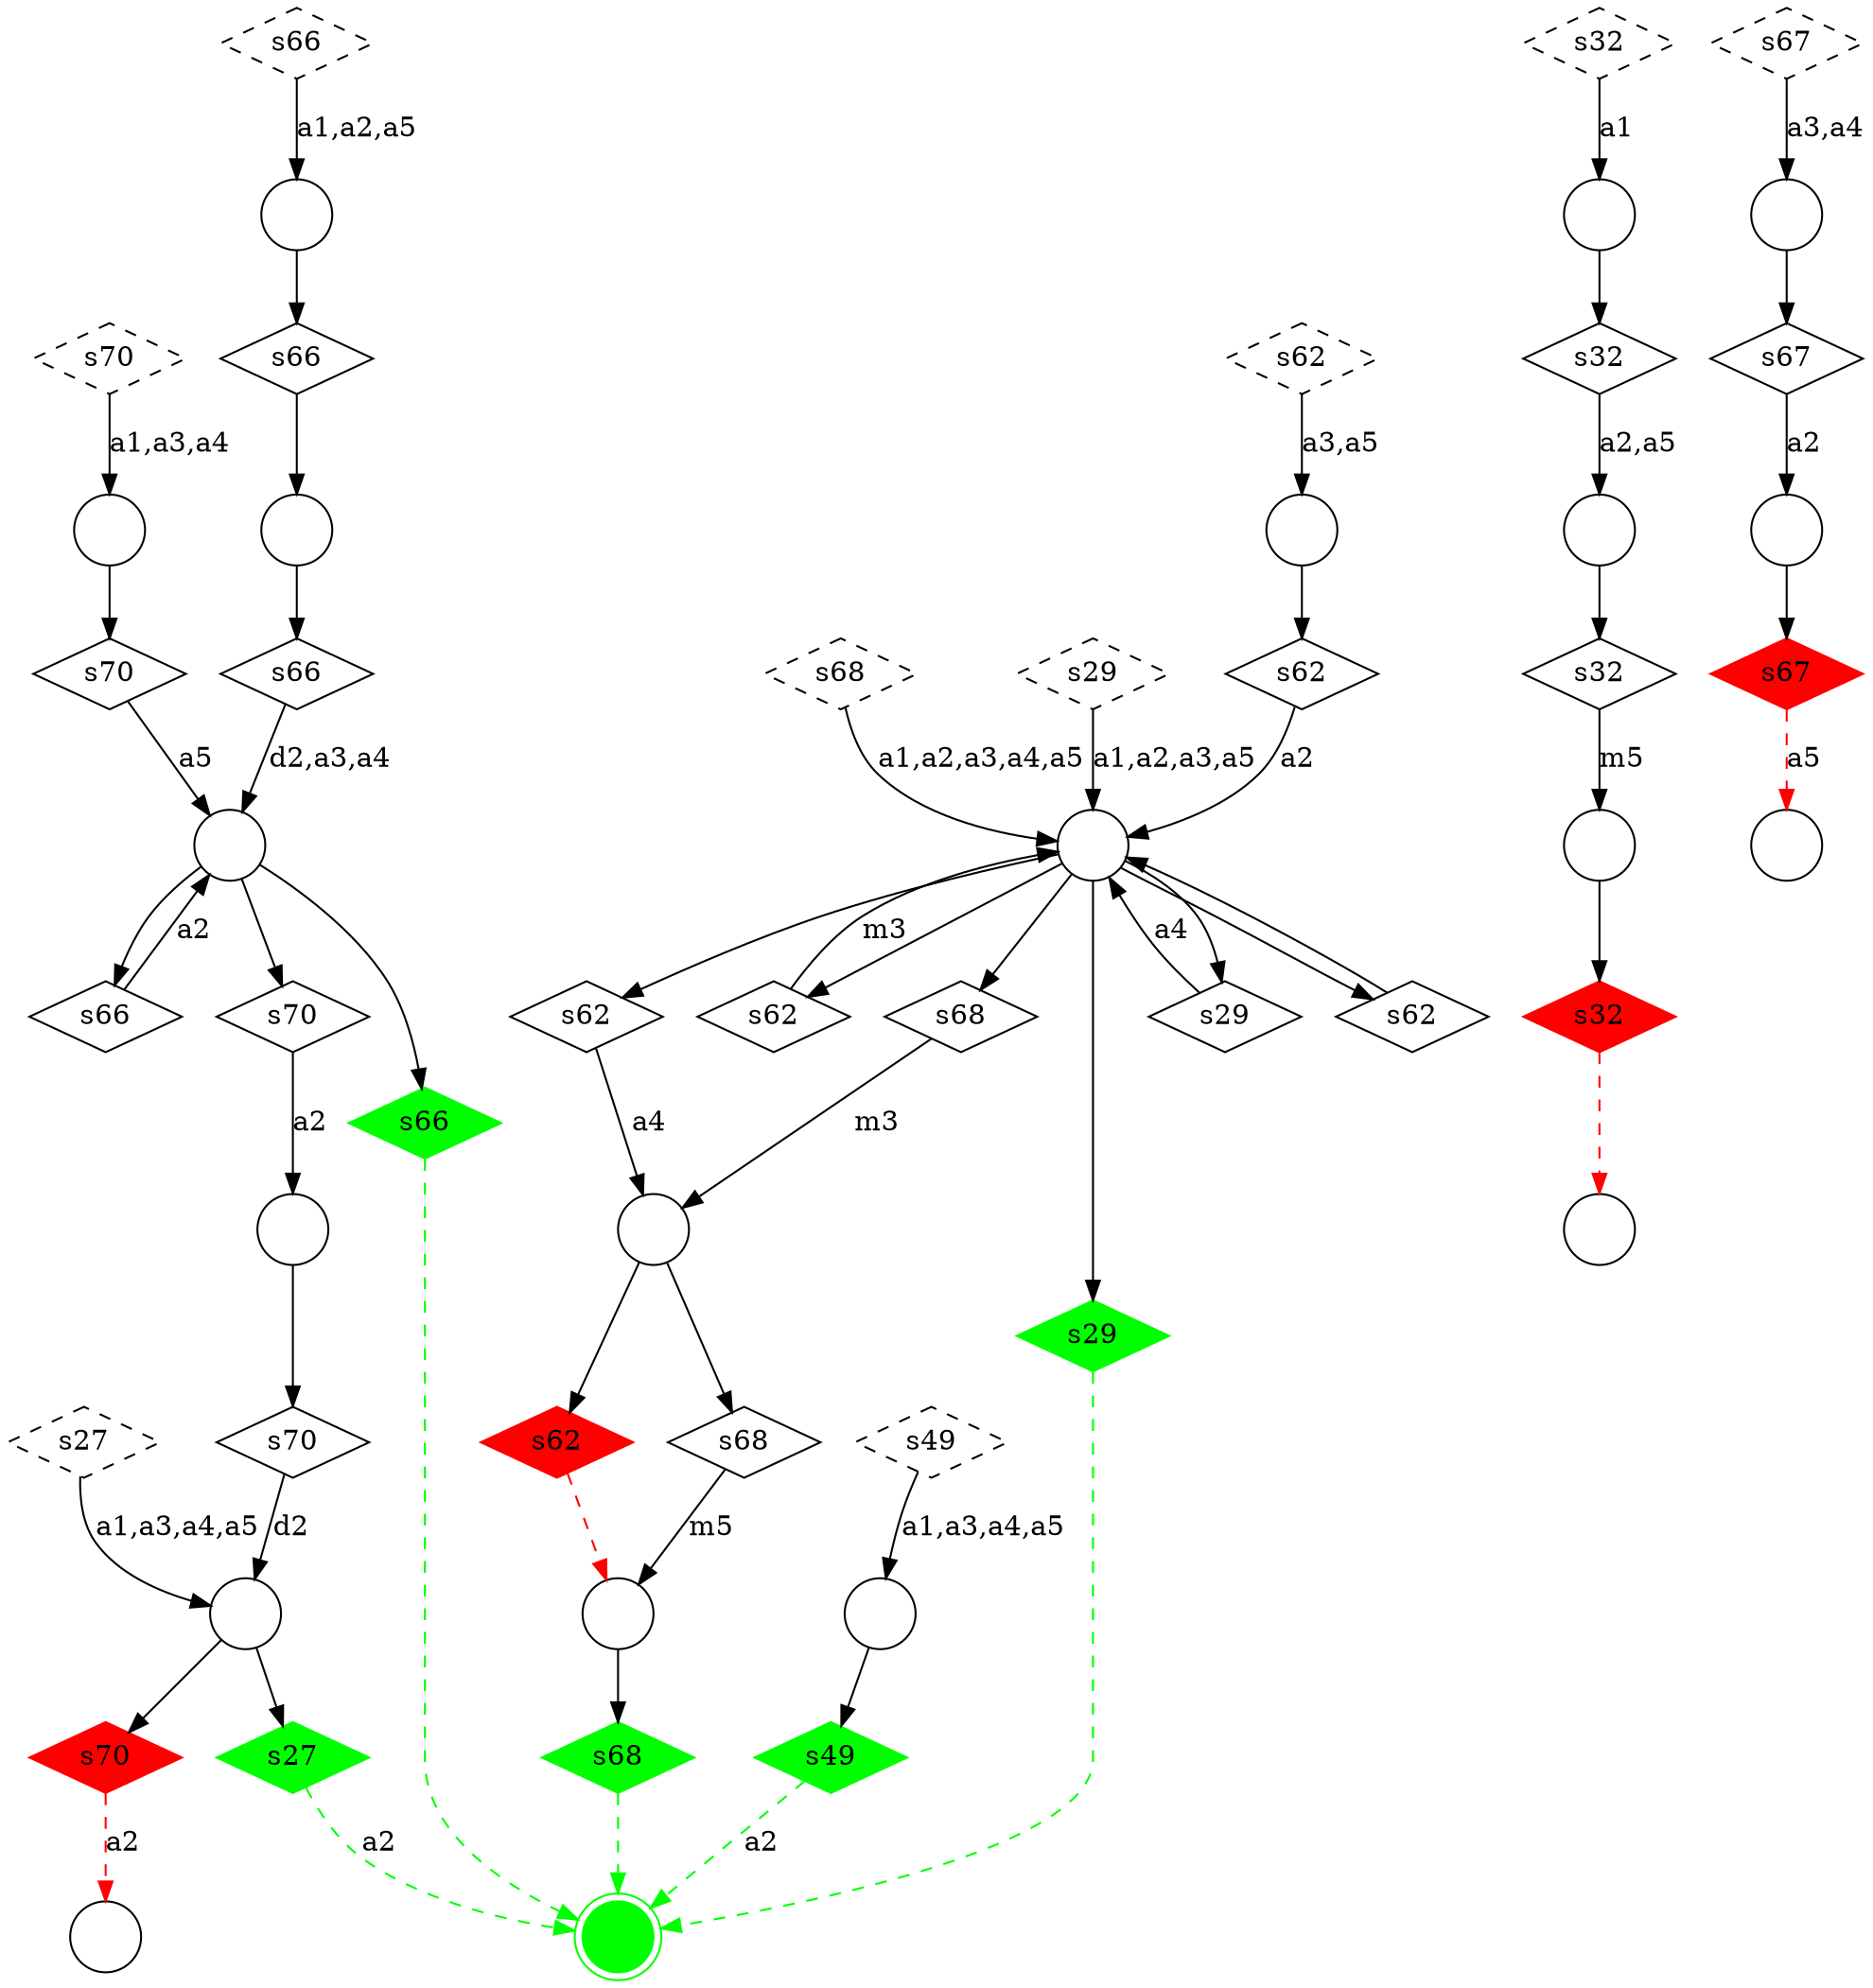 digraph G {
  m4 [shape=doublecircle, color = "green", style = "filled", label=""];
  m9 [shape=circle,  label=""];
  m19 [shape=circle,  label=""];
  m8 [shape=circle,  label=""];
  m2 [shape=circle,  label=""];
  m3 [shape=circle,  label=""];
  m6 [shape=circle,  label=""];
  m16 [shape=circle,  label=""];
  m15 [shape=circle,  label=""];
  m10 [shape=circle,  label=""];
  m11 [shape=circle,  label=""];
  m7 [shape=circle,  label=""];
  m17 [shape=circle,  label=""];
  m14 [shape=circle,  label=""];
  m0 [shape=circle,  label=""];
  m13 [shape=circle,  label=""];
  m1 [shape=circle,  label=""];
  m18 [shape=circle,  label=""];
  m5 [shape=circle,  label=""];
  m12 [shape=circle,  label=""];
  u_s27_0 [shape=diamond, style = "dashed", label="s27"];
  u_s27_1 [shape=diamond, color = "green", style = "filled", label="s27"];
  u_s29_0 [shape=diamond, style = "dashed", label="s29"];
  u_s29_1 [shape=diamond,  label="s29"];
  u_s29_2 [shape=diamond, color = "green", style = "filled", label="s29"];
  u_s32_0 [shape=diamond, style = "dashed", label="s32"];
  u_s32_1 [shape=diamond,  label="s32"];
  u_s32_2 [shape=diamond,  label="s32"];
  u_s32_3 [shape=diamond, color = "red", style = "filled", label="s32"];
  u_s49_0 [shape=diamond, style = "dashed", label="s49"];
  u_s49_1 [shape=diamond, color = "green", style = "filled", label="s49"];
  u_s62_0 [shape=diamond, style = "dashed", label="s62"];
  u_s62_1 [shape=diamond,  label="s62"];
  u_s62_2 [shape=diamond,  label="s62"];
  u_s62_3 [shape=diamond,  label="s62"];
  u_s62_4 [shape=diamond,  label="s62"];
  u_s62_5 [shape=diamond, color = "red", style = "filled", label="s62"];
  u_s66_0 [shape=diamond, style = "dashed", label="s66"];
  u_s66_1 [shape=diamond,  label="s66"];
  u_s66_2 [shape=diamond,  label="s66"];
  u_s66_3 [shape=diamond,  label="s66"];
  u_s66_4 [shape=diamond, color = "green", style = "filled", label="s66"];
  u_s67_0 [shape=diamond, style = "dashed", label="s67"];
  u_s67_1 [shape=diamond,  label="s67"];
  u_s67_2 [shape=diamond, color = "red", style = "filled", label="s67"];
  u_s68_0 [shape=diamond, style = "dashed", label="s68"];
  u_s68_1 [shape=diamond,  label="s68"];
  u_s68_2 [shape=diamond,  label="s68"];
  u_s68_3 [shape=diamond, color = "green", style = "filled", label="s68"];
  u_s70_0 [shape=diamond, style = "dashed", label="s70"];
  u_s70_1 [shape=diamond,  label="s70"];
  u_s70_2 [shape=diamond,  label="s70"];
  u_s70_3 [shape=diamond,  label="s70"];
  u_s70_4 [shape=diamond, color = "red", style = "filled", label="s70"];
  u_s27_0 -> m6 [label="a1,a3,a4,a5" ];
  m6 -> u_s27_1 [label="" ];
  u_s27_1 -> m4 [label="a2" , color = "green", style = "dashed"];
  u_s29_0 -> m11 [label="a1,a2,a3,a5" ];
  m11 -> u_s29_1 [label="" ];
  u_s29_1 -> m11 [label="a4" ];
  m11 -> u_s29_2 [label="" ];
  u_s29_2 -> m4 [label="" , color = "green", style = "dashed"];
  u_s32_0 -> m14 [label="a1" ];
  m14 -> u_s32_1 [label="" ];
  u_s32_1 -> m10 [label="a2,a5" ];
  m10 -> u_s32_2 [label="" ];
  u_s32_2 -> m8 [label="m5" ];
  m8 -> u_s32_3 [label="" ];
  u_s32_3 -> m19 [label="" , color = "red", style = "dashed"];
  u_s49_0 -> m5 [label="a1,a3,a4,a5" ];
  m5 -> u_s49_1 [label="" ];
  u_s49_1 -> m4 [label="a2" , color = "green", style = "dashed"];
  u_s62_0 -> m9 [label="a3,a5" ];
  m9 -> u_s62_1 [label="" ];
  u_s62_1 -> m11 [label="a2" ];
  m11 -> u_s62_2 [label="" ];
  u_s62_2 -> m11 [label="" ];
  m11 -> u_s62_3 [label="" ];
  u_s62_3 -> m11 [label="m3" ];
  m11 -> u_s62_4 [label="" ];
  u_s62_4 -> m3 [label="a4" ];
  m3 -> u_s62_5 [label="" ];
  u_s62_5 -> m18 [label="" , color = "red", style = "dashed"];
  u_s66_0 -> m17 [label="a1,a2,a5" ];
  m17 -> u_s66_1 [label="" ];
  u_s66_1 -> m16 [label="" ];
  m16 -> u_s66_2 [label="" ];
  u_s66_2 -> m13 [label="d2,a3,a4" ];
  m13 -> u_s66_3 [label="" ];
  u_s66_3 -> m13 [label="a2" ];
  m13 -> u_s66_4 [label="" ];
  u_s66_4 -> m4 [label="" , color = "green", style = "dashed"];
  u_s67_0 -> m15 [label="a3,a4" ];
  m15 -> u_s67_1 [label="" ];
  u_s67_1 -> m7 [label="a2" ];
  m7 -> u_s67_2 [label="" ];
  u_s67_2 -> m12 [label="a5" , color = "red", style = "dashed"];
  u_s68_0 -> m11 [label="a1,a2,a3,a4,a5" ];
  m11 -> u_s68_1 [label="" ];
  u_s68_1 -> m3 [label="m3" ];
  m3 -> u_s68_2 [label="" ];
  u_s68_2 -> m18 [label="m5" ];
  m18 -> u_s68_3 [label="" ];
  u_s68_3 -> m4 [label="" , color = "green", style = "dashed"];
  u_s70_0 -> m2 [label="a1,a3,a4" ];
  m2 -> u_s70_1 [label="" ];
  u_s70_1 -> m13 [label="a5" ];
  m13 -> u_s70_2 [label="" ];
  u_s70_2 -> m1 [label="a2" ];
  m1 -> u_s70_3 [label="" ];
  u_s70_3 -> m6 [label="d2" ];
  m6 -> u_s70_4 [label="" ];
  u_s70_4 -> m0 [label="a2" , color = "red", style = "dashed"];
}

